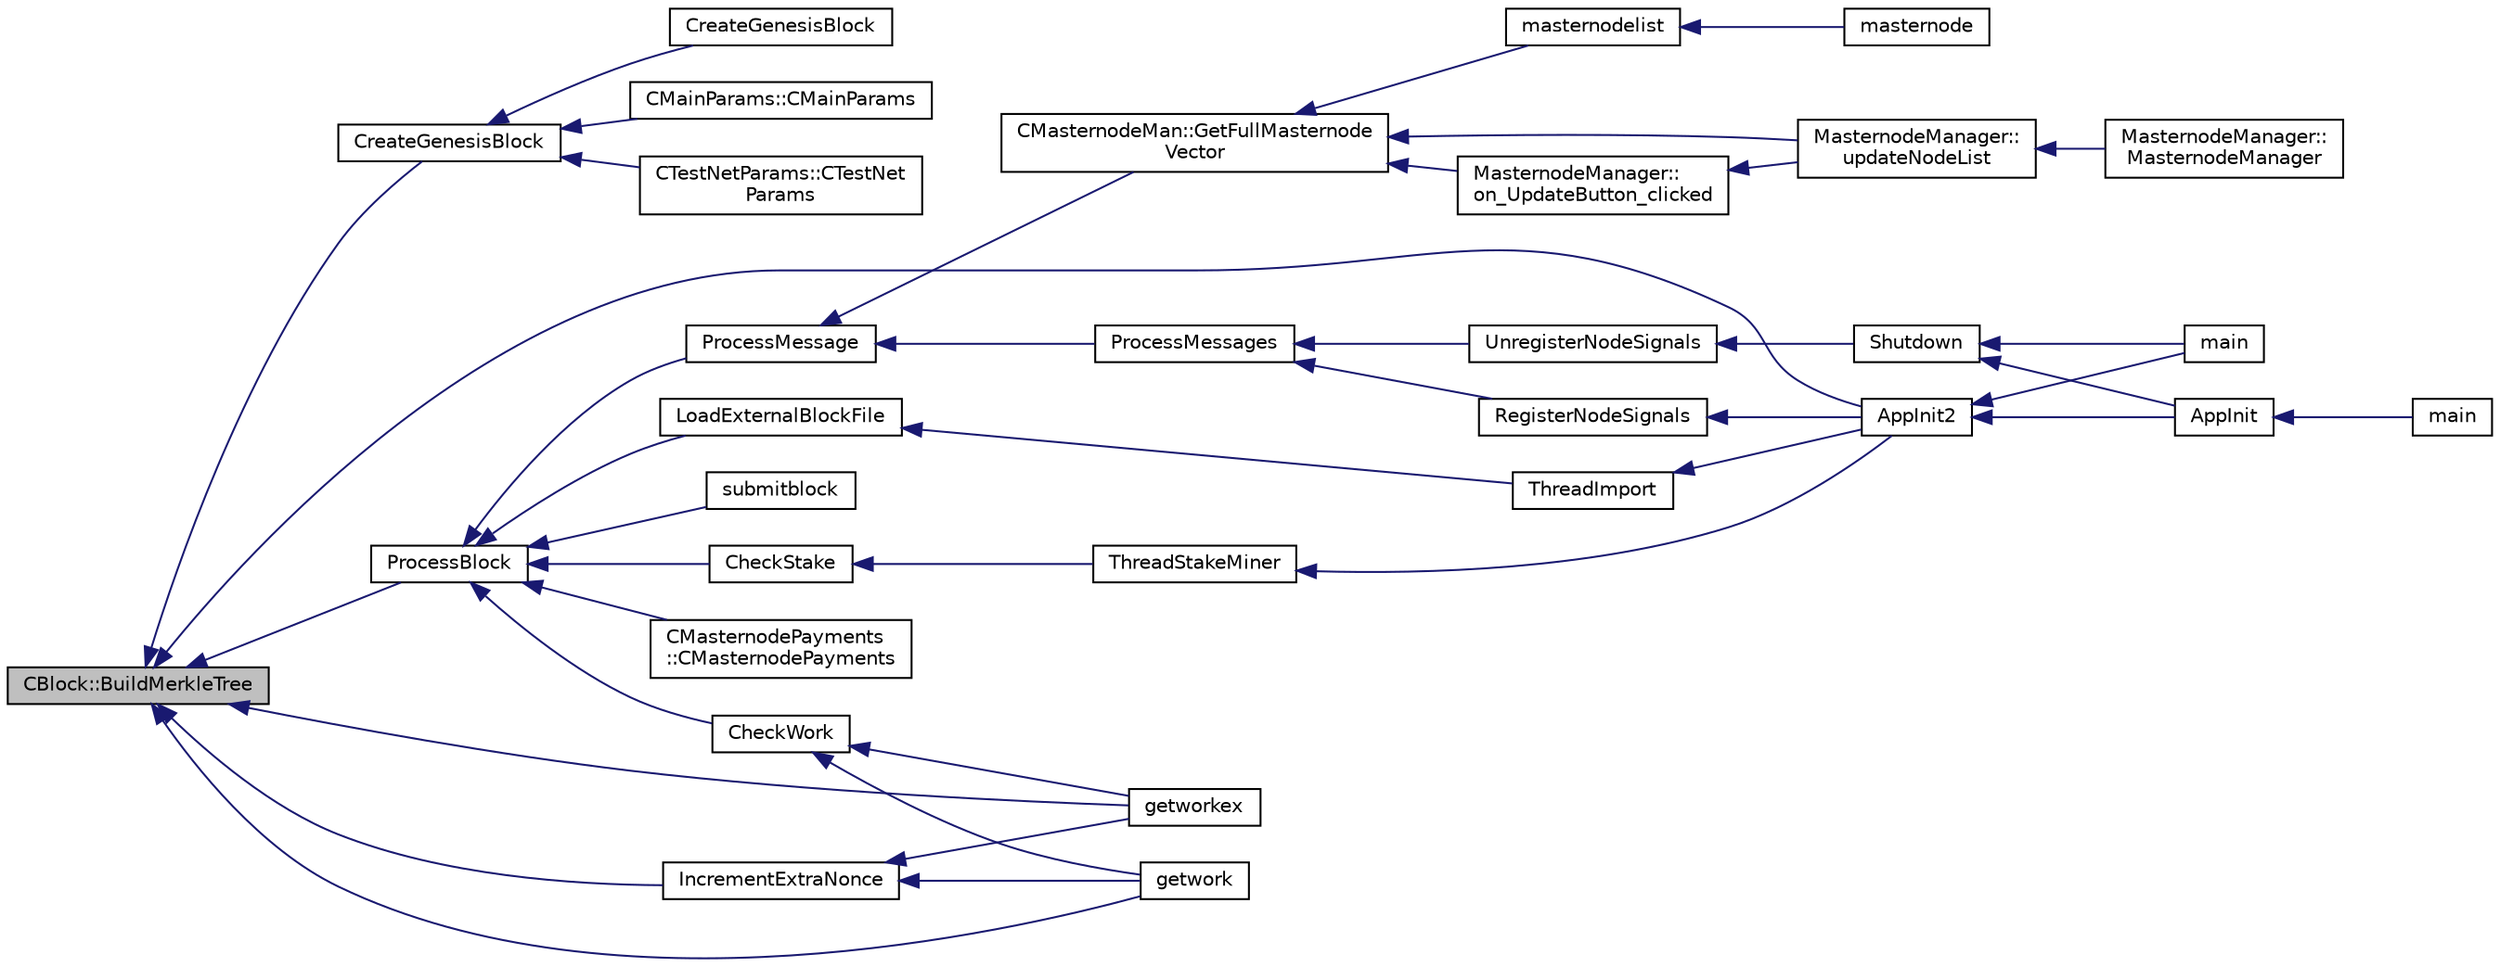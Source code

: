 digraph "CBlock::BuildMerkleTree"
{
  edge [fontname="Helvetica",fontsize="10",labelfontname="Helvetica",labelfontsize="10"];
  node [fontname="Helvetica",fontsize="10",shape=record];
  rankdir="LR";
  Node219 [label="CBlock::BuildMerkleTree",height=0.2,width=0.4,color="black", fillcolor="grey75", style="filled", fontcolor="black"];
  Node219 -> Node220 [dir="back",color="midnightblue",fontsize="10",style="solid",fontname="Helvetica"];
  Node220 [label="CreateGenesisBlock",height=0.2,width=0.4,color="black", fillcolor="white", style="filled",URL="$df/dbf/chainparams_8cpp.html#a11c6aa0a8718ffd8c654fe51b1f37383"];
  Node220 -> Node221 [dir="back",color="midnightblue",fontsize="10",style="solid",fontname="Helvetica"];
  Node221 [label="CreateGenesisBlock",height=0.2,width=0.4,color="black", fillcolor="white", style="filled",URL="$df/dbf/chainparams_8cpp.html#a5ca7659c4155592858cd97aa27891435"];
  Node220 -> Node222 [dir="back",color="midnightblue",fontsize="10",style="solid",fontname="Helvetica"];
  Node222 [label="CMainParams::CMainParams",height=0.2,width=0.4,color="black", fillcolor="white", style="filled",URL="$da/d94/class_c_main_params.html#ab7dfebf3c4dd5cc0ebdfabe1111056d6"];
  Node220 -> Node223 [dir="back",color="midnightblue",fontsize="10",style="solid",fontname="Helvetica"];
  Node223 [label="CTestNetParams::CTestNet\lParams",height=0.2,width=0.4,color="black", fillcolor="white", style="filled",URL="$d1/dfc/class_c_test_net_params.html#abbd5f6e3e94bc8abf99a5dfaff75374a"];
  Node219 -> Node224 [dir="back",color="midnightblue",fontsize="10",style="solid",fontname="Helvetica"];
  Node224 [label="AppInit2",height=0.2,width=0.4,color="black", fillcolor="white", style="filled",URL="$d8/dc0/init_8h.html#a1a4c1bfbf6ba1db77e988b89b9cadfd3",tooltip="Initialize ion. "];
  Node224 -> Node225 [dir="back",color="midnightblue",fontsize="10",style="solid",fontname="Helvetica"];
  Node225 [label="AppInit",height=0.2,width=0.4,color="black", fillcolor="white", style="filled",URL="$d4/d35/iond_8cpp.html#ac59316b767e6984e1285f0531275286b"];
  Node225 -> Node226 [dir="back",color="midnightblue",fontsize="10",style="solid",fontname="Helvetica"];
  Node226 [label="main",height=0.2,width=0.4,color="black", fillcolor="white", style="filled",URL="$d4/d35/iond_8cpp.html#a0ddf1224851353fc92bfbff6f499fa97"];
  Node224 -> Node227 [dir="back",color="midnightblue",fontsize="10",style="solid",fontname="Helvetica"];
  Node227 [label="main",height=0.2,width=0.4,color="black", fillcolor="white", style="filled",URL="$d5/d2d/ion_8cpp.html#a0ddf1224851353fc92bfbff6f499fa97"];
  Node219 -> Node228 [dir="back",color="midnightblue",fontsize="10",style="solid",fontname="Helvetica"];
  Node228 [label="ProcessBlock",height=0.2,width=0.4,color="black", fillcolor="white", style="filled",URL="$d4/dbf/main_8h.html#a7c8a7be3439bb5e1e40548a332a3cf29"];
  Node228 -> Node229 [dir="back",color="midnightblue",fontsize="10",style="solid",fontname="Helvetica"];
  Node229 [label="LoadExternalBlockFile",height=0.2,width=0.4,color="black", fillcolor="white", style="filled",URL="$df/d0a/main_8cpp.html#afbdbbb5a1b376748e5460cbcf644a9af"];
  Node229 -> Node230 [dir="back",color="midnightblue",fontsize="10",style="solid",fontname="Helvetica"];
  Node230 [label="ThreadImport",height=0.2,width=0.4,color="black", fillcolor="white", style="filled",URL="$d4/dbf/main_8h.html#a0189c34248cd89bbbe20d4d6045bd7c9"];
  Node230 -> Node224 [dir="back",color="midnightblue",fontsize="10",style="solid",fontname="Helvetica"];
  Node228 -> Node231 [dir="back",color="midnightblue",fontsize="10",style="solid",fontname="Helvetica"];
  Node231 [label="ProcessMessage",height=0.2,width=0.4,color="black", fillcolor="white", style="filled",URL="$df/d0a/main_8cpp.html#a8ba92b1a4bce3c835e887a9073d17d8e"];
  Node231 -> Node232 [dir="back",color="midnightblue",fontsize="10",style="solid",fontname="Helvetica"];
  Node232 [label="ProcessMessages",height=0.2,width=0.4,color="black", fillcolor="white", style="filled",URL="$d4/dbf/main_8h.html#a196f9318f02448b85b28d612698934fd"];
  Node232 -> Node233 [dir="back",color="midnightblue",fontsize="10",style="solid",fontname="Helvetica"];
  Node233 [label="RegisterNodeSignals",height=0.2,width=0.4,color="black", fillcolor="white", style="filled",URL="$d4/dbf/main_8h.html#ab02615ff65f91d69f8d786ec900baa8a",tooltip="Register with a network node to receive its signals. "];
  Node233 -> Node224 [dir="back",color="midnightblue",fontsize="10",style="solid",fontname="Helvetica"];
  Node232 -> Node234 [dir="back",color="midnightblue",fontsize="10",style="solid",fontname="Helvetica"];
  Node234 [label="UnregisterNodeSignals",height=0.2,width=0.4,color="black", fillcolor="white", style="filled",URL="$d4/dbf/main_8h.html#a3ef0cc6e9d9d6435ee2a5569244d6ebd",tooltip="Unregister a network node. "];
  Node234 -> Node235 [dir="back",color="midnightblue",fontsize="10",style="solid",fontname="Helvetica"];
  Node235 [label="Shutdown",height=0.2,width=0.4,color="black", fillcolor="white", style="filled",URL="$d8/dc0/init_8h.html#ac5f038c2b480cf9ef5e19e3eba8dbaf9"];
  Node235 -> Node225 [dir="back",color="midnightblue",fontsize="10",style="solid",fontname="Helvetica"];
  Node235 -> Node227 [dir="back",color="midnightblue",fontsize="10",style="solid",fontname="Helvetica"];
  Node231 -> Node236 [dir="back",color="midnightblue",fontsize="10",style="solid",fontname="Helvetica"];
  Node236 [label="CMasternodeMan::GetFullMasternode\lVector",height=0.2,width=0.4,color="black", fillcolor="white", style="filled",URL="$dc/d6b/class_c_masternode_man.html#ab39e213a7601e1bef2eba1d5d63206f5"];
  Node236 -> Node237 [dir="back",color="midnightblue",fontsize="10",style="solid",fontname="Helvetica"];
  Node237 [label="MasternodeManager::\lupdateNodeList",height=0.2,width=0.4,color="black", fillcolor="white", style="filled",URL="$d9/d70/class_masternode_manager.html#a5485a8bd6ccf673027165cc1207dfae9"];
  Node237 -> Node238 [dir="back",color="midnightblue",fontsize="10",style="solid",fontname="Helvetica"];
  Node238 [label="MasternodeManager::\lMasternodeManager",height=0.2,width=0.4,color="black", fillcolor="white", style="filled",URL="$d9/d70/class_masternode_manager.html#ad18cb99065e056e6b791e2356de826bf"];
  Node236 -> Node239 [dir="back",color="midnightblue",fontsize="10",style="solid",fontname="Helvetica"];
  Node239 [label="MasternodeManager::\lon_UpdateButton_clicked",height=0.2,width=0.4,color="black", fillcolor="white", style="filled",URL="$d9/d70/class_masternode_manager.html#ae8d07b4d869e3eb09fe1be445eff0430"];
  Node239 -> Node237 [dir="back",color="midnightblue",fontsize="10",style="solid",fontname="Helvetica"];
  Node236 -> Node240 [dir="back",color="midnightblue",fontsize="10",style="solid",fontname="Helvetica"];
  Node240 [label="masternodelist",height=0.2,width=0.4,color="black", fillcolor="white", style="filled",URL="$d5/d6b/rpcstashedsend_8cpp.html#a3a7ed7e37f21eb2912afc6e776f7236c"];
  Node240 -> Node241 [dir="back",color="midnightblue",fontsize="10",style="solid",fontname="Helvetica"];
  Node241 [label="masternode",height=0.2,width=0.4,color="black", fillcolor="white", style="filled",URL="$d5/d6b/rpcstashedsend_8cpp.html#a30609e443aeb47c29ed0878d16b1b5e1"];
  Node228 -> Node242 [dir="back",color="midnightblue",fontsize="10",style="solid",fontname="Helvetica"];
  Node242 [label="CMasternodePayments\l::CMasternodePayments",height=0.2,width=0.4,color="black", fillcolor="white", style="filled",URL="$dc/d9a/class_c_masternode_payments.html#a4b9454f265a927528c881716e7649973"];
  Node228 -> Node243 [dir="back",color="midnightblue",fontsize="10",style="solid",fontname="Helvetica"];
  Node243 [label="CheckWork",height=0.2,width=0.4,color="black", fillcolor="white", style="filled",URL="$de/d13/miner_8h.html#aadd8a05aa6d8fae1c0f4daa5e971a12a",tooltip="Check mined proof-of-work block. "];
  Node243 -> Node244 [dir="back",color="midnightblue",fontsize="10",style="solid",fontname="Helvetica"];
  Node244 [label="getworkex",height=0.2,width=0.4,color="black", fillcolor="white", style="filled",URL="$d4/ddd/rpcmining_8cpp.html#aa40f86dc468a3f2ef4a3bba99e20a069"];
  Node243 -> Node245 [dir="back",color="midnightblue",fontsize="10",style="solid",fontname="Helvetica"];
  Node245 [label="getwork",height=0.2,width=0.4,color="black", fillcolor="white", style="filled",URL="$d4/ddd/rpcmining_8cpp.html#a356be62c93d38267a7da9e1cb644d547"];
  Node228 -> Node246 [dir="back",color="midnightblue",fontsize="10",style="solid",fontname="Helvetica"];
  Node246 [label="CheckStake",height=0.2,width=0.4,color="black", fillcolor="white", style="filled",URL="$de/d13/miner_8h.html#a68be4bcfa03b86095641eac5ca996fed",tooltip="Check mined proof-of-stake block. "];
  Node246 -> Node247 [dir="back",color="midnightblue",fontsize="10",style="solid",fontname="Helvetica"];
  Node247 [label="ThreadStakeMiner",height=0.2,width=0.4,color="black", fillcolor="white", style="filled",URL="$d6/de3/miner_8cpp.html#a31faece5ef0e403969b3d3debd79b352"];
  Node247 -> Node224 [dir="back",color="midnightblue",fontsize="10",style="solid",fontname="Helvetica"];
  Node228 -> Node248 [dir="back",color="midnightblue",fontsize="10",style="solid",fontname="Helvetica"];
  Node248 [label="submitblock",height=0.2,width=0.4,color="black", fillcolor="white", style="filled",URL="$d4/ddd/rpcmining_8cpp.html#a6fc1aa077add8cb1c74207056616134d"];
  Node219 -> Node249 [dir="back",color="midnightblue",fontsize="10",style="solid",fontname="Helvetica"];
  Node249 [label="IncrementExtraNonce",height=0.2,width=0.4,color="black", fillcolor="white", style="filled",URL="$de/d13/miner_8h.html#a6f07c738a8aadffe748358e985b43d3f",tooltip="Modify the extranonce in a block. "];
  Node249 -> Node244 [dir="back",color="midnightblue",fontsize="10",style="solid",fontname="Helvetica"];
  Node249 -> Node245 [dir="back",color="midnightblue",fontsize="10",style="solid",fontname="Helvetica"];
  Node219 -> Node244 [dir="back",color="midnightblue",fontsize="10",style="solid",fontname="Helvetica"];
  Node219 -> Node245 [dir="back",color="midnightblue",fontsize="10",style="solid",fontname="Helvetica"];
}
